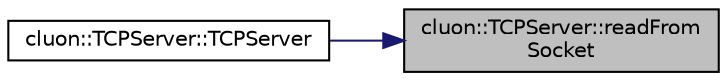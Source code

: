 digraph "cluon::TCPServer::readFromSocket"
{
 // LATEX_PDF_SIZE
  edge [fontname="Helvetica",fontsize="10",labelfontname="Helvetica",labelfontsize="10"];
  node [fontname="Helvetica",fontsize="10",shape=record];
  rankdir="RL";
  Node1 [label="cluon::TCPServer::readFrom\lSocket",height=0.2,width=0.4,color="black", fillcolor="grey75", style="filled", fontcolor="black",tooltip=" "];
  Node1 -> Node2 [dir="back",color="midnightblue",fontsize="10",style="solid"];
  Node2 [label="cluon::TCPServer::TCPServer",height=0.2,width=0.4,color="black", fillcolor="white", style="filled",URL="$classcluon_1_1TCPServer.html#ab4687285c5779ff7135f388f81d90f50",tooltip=" "];
}
